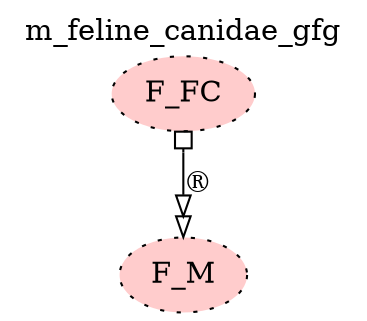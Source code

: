 digraph {graph[label=m_feline_canidae_gfg,labelloc=tl,labelfontsize=12];
"F_FC"[shape=oval,fillcolor="#FFCCCC",style ="filled,dotted",label="F_FC"];
"F_M"[shape=oval,fillcolor="#FFCCCC",style ="filled,dotted",label="F_M"];

"F_FC"->"F_M"[label=®,dir=both,arrowtail=obox,arrowhead=emptyempty];
}